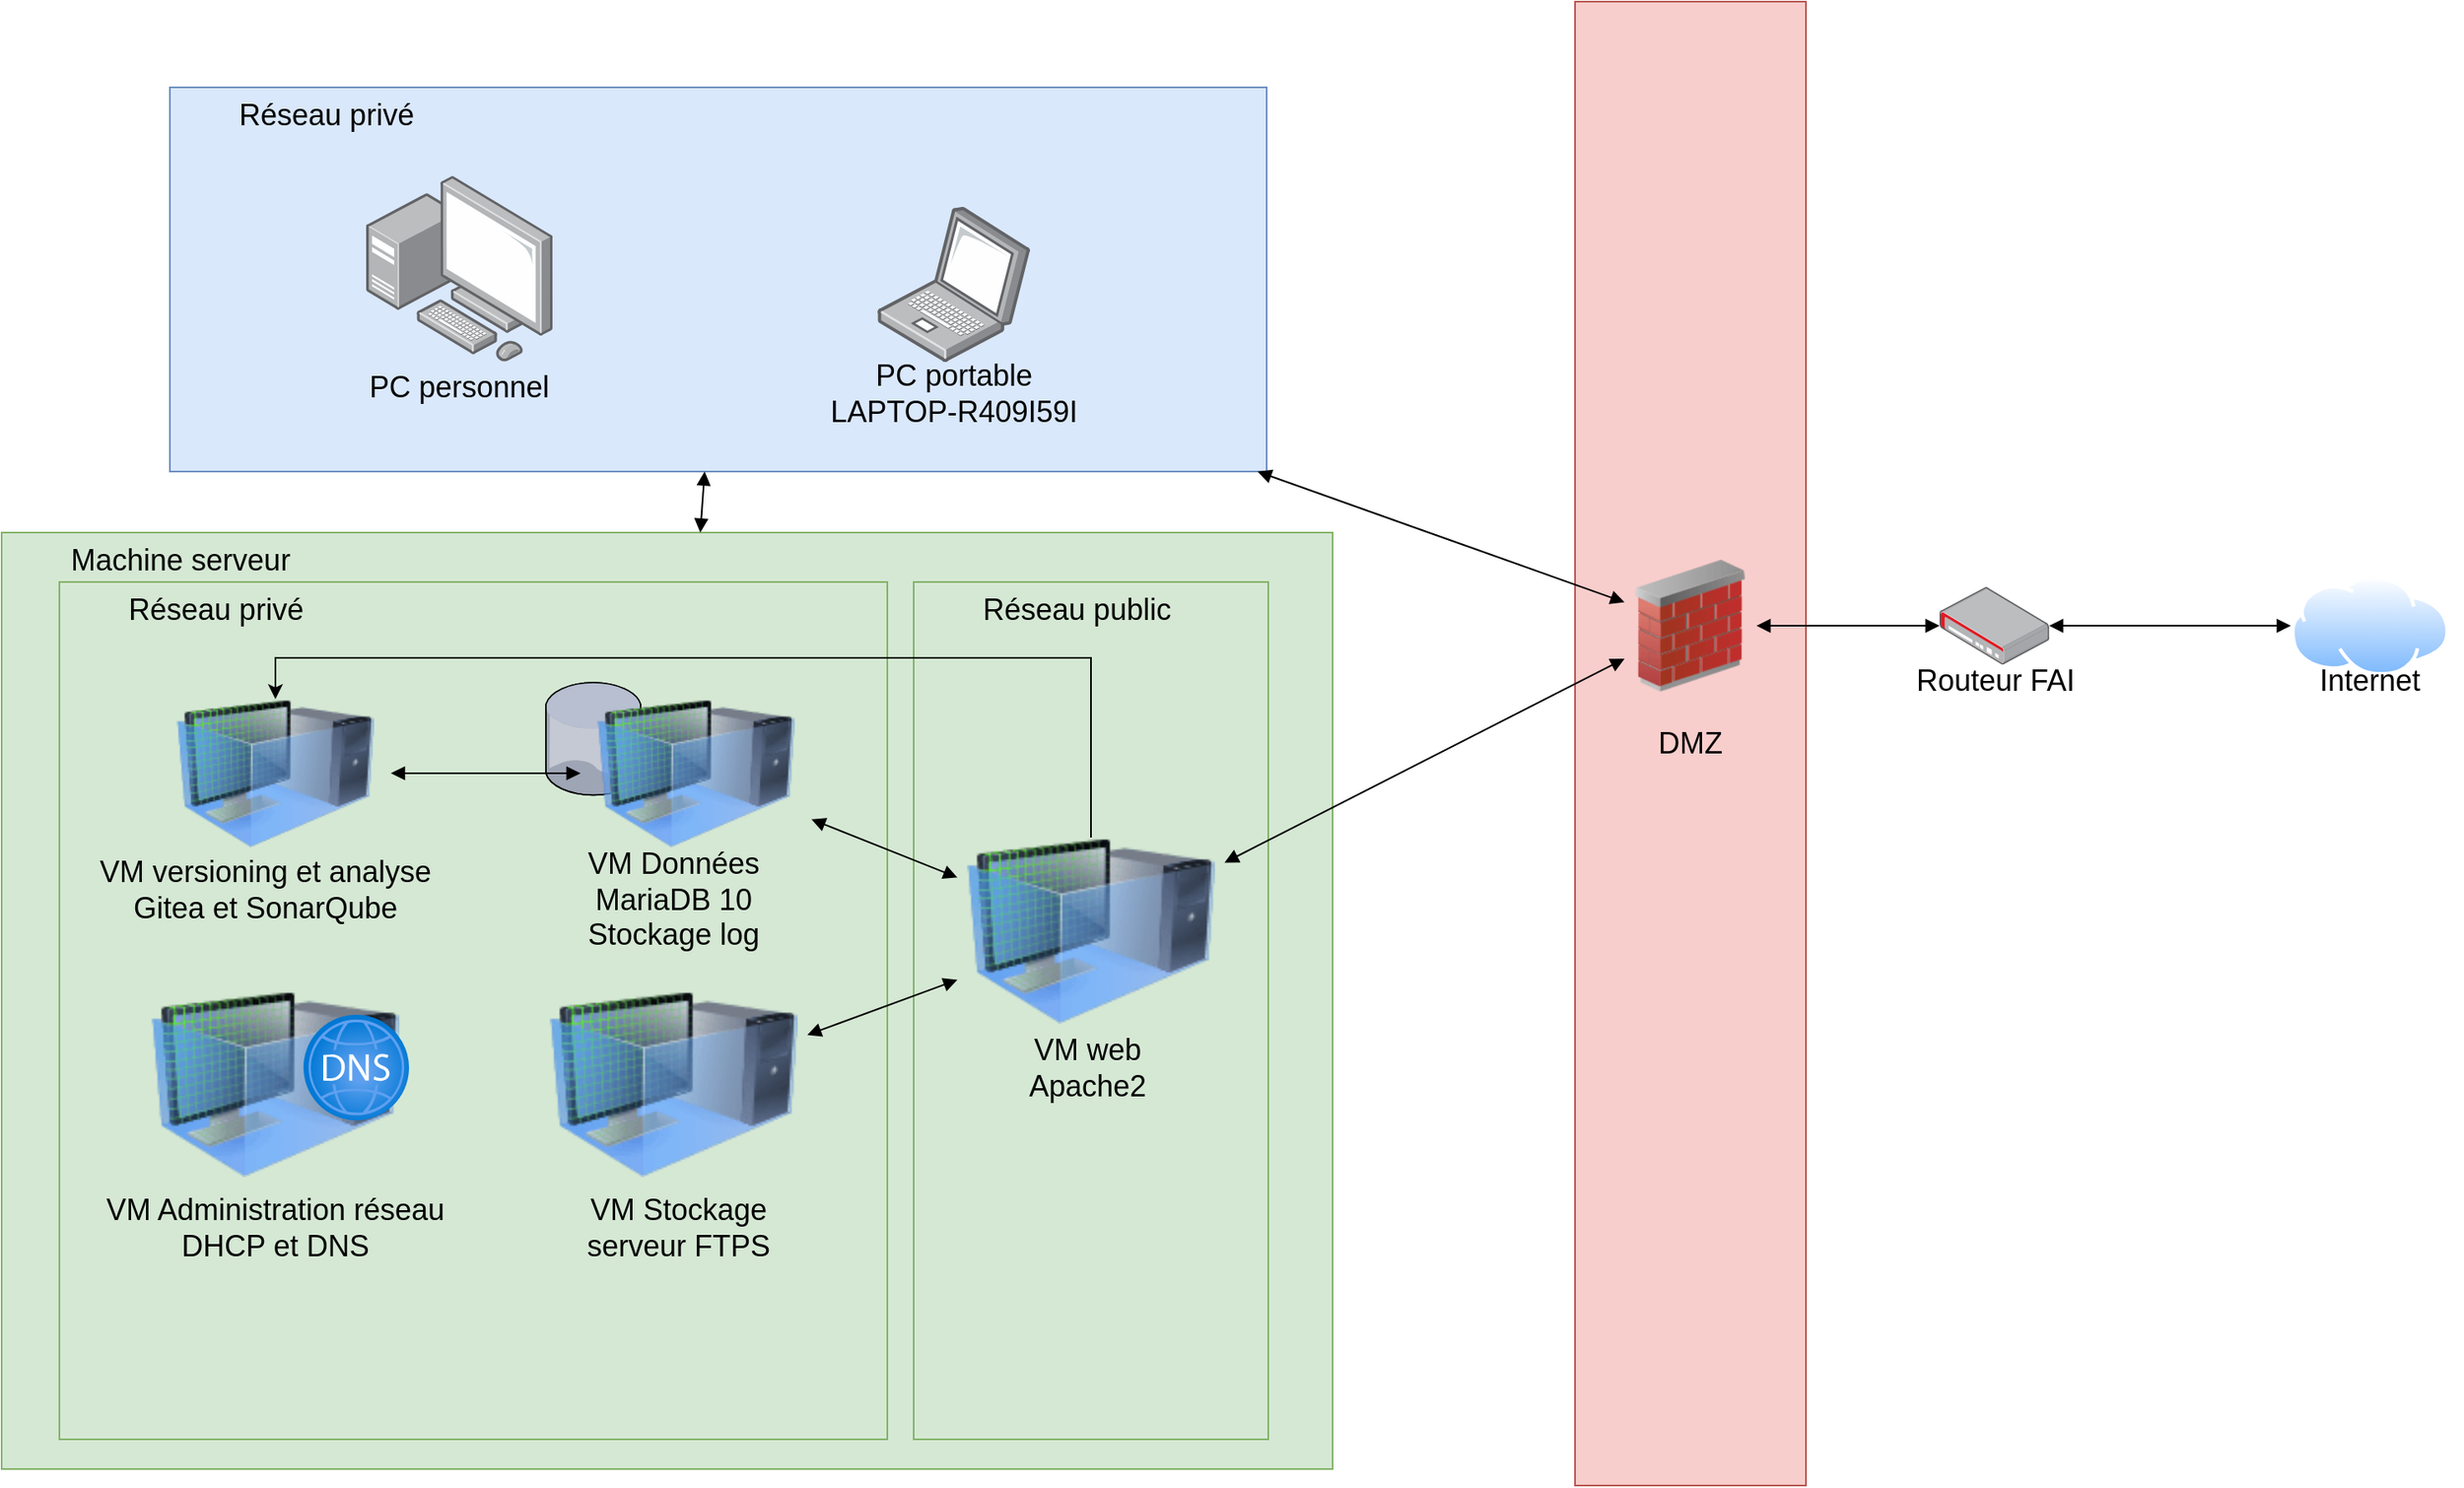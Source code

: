 <mxfile version="20.6.0" type="device"><diagram id="tjf_wEArebXZH2-L2VCF" name="Page-1"><mxGraphModel dx="1833" dy="1090" grid="0" gridSize="10" guides="1" tooltips="1" connect="1" arrows="1" fold="1" page="1" pageScale="1" pageWidth="1600" pageHeight="900" math="0" shadow="0"><root><mxCell id="0"/><mxCell id="1" parent="0"/><mxCell id="OzFGnPOXxP-wBbPv3inC-48" value="&lt;blockquote style=&quot;margin: 0 0 0 40px; border: none; padding: 0px;&quot;&gt;Machine serveur&lt;/blockquote&gt;" style="rounded=0;whiteSpace=wrap;html=1;fontSize=18;align=left;verticalAlign=top;fillColor=#d5e8d4;strokeColor=#82b366;" vertex="1" parent="1"><mxGeometry x="85" y="322" width="807" height="568" as="geometry"/></mxCell><mxCell id="OzFGnPOXxP-wBbPv3inC-25" value="&lt;span style=&quot;white-space: pre;&quot;&gt;&#9;&lt;/span&gt;Réseau privé" style="rounded=0;whiteSpace=wrap;html=1;fontSize=18;align=left;verticalAlign=top;fillColor=#d5e8d4;strokeColor=#82b366;" vertex="1" parent="1"><mxGeometry x="120" y="352" width="502" height="520" as="geometry"/></mxCell><mxCell id="OzFGnPOXxP-wBbPv3inC-35" value="" style="verticalLabelPosition=bottom;sketch=0;aspect=fixed;html=1;verticalAlign=top;strokeColor=none;align=center;outlineConnect=0;shape=mxgraph.citrix.database;fontSize=18;" vertex="1" parent="1"><mxGeometry x="415" y="413" width="58" height="68.23" as="geometry"/></mxCell><mxCell id="OzFGnPOXxP-wBbPv3inC-1" value="" style="points=[];aspect=fixed;html=1;align=center;shadow=0;dashed=0;image;image=img/lib/allied_telesis/security/Router_VPN.svg;" vertex="1" parent="1"><mxGeometry x="1260" y="354.94" width="66.45" height="47.16" as="geometry"/></mxCell><mxCell id="OzFGnPOXxP-wBbPv3inC-2" value="Routeur FAI" style="text;html=1;strokeColor=none;fillColor=none;align=center;verticalAlign=middle;whiteSpace=wrap;rounded=0;fontSize=18;" vertex="1" parent="1"><mxGeometry x="1238" y="397" width="112" height="30" as="geometry"/></mxCell><mxCell id="OzFGnPOXxP-wBbPv3inC-4" value="" style="aspect=fixed;perimeter=ellipsePerimeter;html=1;align=center;shadow=0;dashed=0;spacingTop=3;image;image=img/lib/active_directory/internet_cloud.svg;fontSize=18;" vertex="1" parent="1"><mxGeometry x="1473" y="348.28" width="96" height="60.48" as="geometry"/></mxCell><mxCell id="OzFGnPOXxP-wBbPv3inC-5" value="Internet" style="text;html=1;strokeColor=none;fillColor=none;align=center;verticalAlign=middle;whiteSpace=wrap;rounded=0;fontSize=18;" vertex="1" parent="1"><mxGeometry x="1465" y="397" width="112" height="30" as="geometry"/></mxCell><mxCell id="OzFGnPOXxP-wBbPv3inC-8" value="DMZ" style="rounded=0;whiteSpace=wrap;html=1;fontSize=18;fillColor=#f8cecc;strokeColor=#b85450;" vertex="1" parent="1"><mxGeometry x="1039" width="140" height="900" as="geometry"/></mxCell><mxCell id="OzFGnPOXxP-wBbPv3inC-13" value="&lt;span style=&quot;white-space: pre;&quot;&gt;&#9;&lt;/span&gt;Réseau privé" style="rounded=0;whiteSpace=wrap;html=1;fontSize=18;align=left;verticalAlign=top;fillColor=#dae8fc;strokeColor=#6c8ebf;" vertex="1" parent="1"><mxGeometry x="187" y="52" width="665" height="233" as="geometry"/></mxCell><mxCell id="OzFGnPOXxP-wBbPv3inC-14" value="" style="image;html=1;image=img/lib/clip_art/networking/Firewall_02_128x128.png;fontSize=18;" vertex="1" parent="1"><mxGeometry x="1069" y="338.52" width="80" height="80" as="geometry"/></mxCell><mxCell id="OzFGnPOXxP-wBbPv3inC-17" value="" style="endArrow=block;html=1;startArrow=block;startFill=1;endFill=1;rounded=0;fontSize=18;" edge="1" parent="1" source="OzFGnPOXxP-wBbPv3inC-1" target="OzFGnPOXxP-wBbPv3inC-4"><mxGeometry width="100" height="100" relative="1" as="geometry"><mxPoint x="674" y="502" as="sourcePoint"/><mxPoint x="774" y="402" as="targetPoint"/></mxGeometry></mxCell><mxCell id="OzFGnPOXxP-wBbPv3inC-18" value="" style="endArrow=block;html=1;startArrow=block;startFill=1;endFill=1;rounded=0;fontSize=18;" edge="1" parent="1" source="OzFGnPOXxP-wBbPv3inC-14" target="OzFGnPOXxP-wBbPv3inC-1"><mxGeometry width="100" height="100" relative="1" as="geometry"><mxPoint x="674" y="502" as="sourcePoint"/><mxPoint x="774" y="402" as="targetPoint"/></mxGeometry></mxCell><mxCell id="OzFGnPOXxP-wBbPv3inC-19" value="" style="endArrow=block;html=1;startArrow=block;startFill=1;endFill=1;rounded=0;fontSize=18;" edge="1" parent="1" source="OzFGnPOXxP-wBbPv3inC-13" target="OzFGnPOXxP-wBbPv3inC-14"><mxGeometry width="100" height="100" relative="1" as="geometry"><mxPoint x="674" y="502" as="sourcePoint"/><mxPoint x="774" y="402" as="targetPoint"/></mxGeometry></mxCell><mxCell id="OzFGnPOXxP-wBbPv3inC-20" value="" style="points=[];aspect=fixed;html=1;align=center;shadow=0;dashed=0;image;image=img/lib/allied_telesis/computer_and_terminals/Personal_Computer_with_Server.svg;fontSize=18;" vertex="1" parent="1"><mxGeometry x="306" y="105.5" width="113" height="113" as="geometry"/></mxCell><mxCell id="OzFGnPOXxP-wBbPv3inC-21" value="" style="points=[];aspect=fixed;html=1;align=center;shadow=0;dashed=0;image;image=img/lib/allied_telesis/computer_and_terminals/Laptop.svg;fontSize=18;" vertex="1" parent="1"><mxGeometry x="616" y="124.5" width="92.68" height="94" as="geometry"/></mxCell><mxCell id="OzFGnPOXxP-wBbPv3inC-22" value="PC portable &lt;br&gt;LAPTOP-R409I59I" style="text;html=1;strokeColor=none;fillColor=none;align=center;verticalAlign=middle;whiteSpace=wrap;rounded=0;fontSize=18;" vertex="1" parent="1"><mxGeometry x="578.84" y="222.5" width="167" height="30" as="geometry"/></mxCell><mxCell id="OzFGnPOXxP-wBbPv3inC-23" value="PC personnel" style="text;html=1;strokeColor=none;fillColor=none;align=center;verticalAlign=middle;whiteSpace=wrap;rounded=0;fontSize=18;" vertex="1" parent="1"><mxGeometry x="279.0" y="218.5" width="167" height="30" as="geometry"/></mxCell><mxCell id="OzFGnPOXxP-wBbPv3inC-24" value="&lt;span style=&quot;white-space: pre;&quot;&gt;&#9;&lt;/span&gt;Réseau public" style="rounded=0;whiteSpace=wrap;html=1;fontSize=18;align=left;verticalAlign=top;fillColor=#d5e8d4;strokeColor=#82b366;" vertex="1" parent="1"><mxGeometry x="638" y="352" width="215" height="520" as="geometry"/></mxCell><mxCell id="OzFGnPOXxP-wBbPv3inC-26" value="" style="endArrow=block;html=1;startArrow=block;startFill=1;endFill=1;rounded=0;fontSize=18;" edge="1" parent="1" source="OzFGnPOXxP-wBbPv3inC-13" target="OzFGnPOXxP-wBbPv3inC-48"><mxGeometry width="100" height="100" relative="1" as="geometry"><mxPoint x="856.501" y="295.0" as="sourcePoint"/><mxPoint x="1079" y="374.269" as="targetPoint"/></mxGeometry></mxCell><mxCell id="OzFGnPOXxP-wBbPv3inC-27" value="" style="endArrow=block;html=1;startArrow=block;startFill=1;endFill=1;rounded=0;fontSize=18;" edge="1" parent="1" source="OzFGnPOXxP-wBbPv3inC-28" target="OzFGnPOXxP-wBbPv3inC-32"><mxGeometry width="100" height="100" relative="1" as="geometry"><mxPoint x="856.501" y="295.0" as="sourcePoint"/><mxPoint x="1079" y="374.269" as="targetPoint"/></mxGeometry></mxCell><mxCell id="OzFGnPOXxP-wBbPv3inC-53" style="edgeStyle=orthogonalEdgeStyle;rounded=0;orthogonalLoop=1;jettySize=auto;html=1;exitX=0.5;exitY=0;exitDx=0;exitDy=0;fontSize=18;startArrow=none;startFill=0;" edge="1" parent="1" source="OzFGnPOXxP-wBbPv3inC-28" target="OzFGnPOXxP-wBbPv3inC-36"><mxGeometry relative="1" as="geometry"><Array as="points"><mxPoint x="746" y="398"/><mxPoint x="251" y="398"/></Array></mxGeometry></mxCell><mxCell id="OzFGnPOXxP-wBbPv3inC-28" value="" style="image;html=1;image=img/lib/clip_art/computers/Virtual_Machine_128x128.png;fontSize=18;" vertex="1" parent="1"><mxGeometry x="664.5" y="507" width="162" height="113" as="geometry"/></mxCell><mxCell id="OzFGnPOXxP-wBbPv3inC-30" value="VM web&lt;br&gt;Apache2" style="text;html=1;strokeColor=none;fillColor=none;align=center;verticalAlign=middle;whiteSpace=wrap;rounded=0;fontSize=18;" vertex="1" parent="1"><mxGeometry x="659.5" y="620" width="167" height="53" as="geometry"/></mxCell><mxCell id="OzFGnPOXxP-wBbPv3inC-32" value="" style="image;html=1;image=img/lib/clip_art/computers/Virtual_Machine_128x128.png;fontSize=18;" vertex="1" parent="1"><mxGeometry x="436" y="423" width="140" height="90" as="geometry"/></mxCell><mxCell id="OzFGnPOXxP-wBbPv3inC-34" value="VM Données&lt;br&gt;MariaDB 10 Stockage log" style="text;html=1;strokeColor=none;fillColor=none;align=center;verticalAlign=middle;whiteSpace=wrap;rounded=0;fontSize=18;" vertex="1" parent="1"><mxGeometry x="409" y="507" width="167" height="76" as="geometry"/></mxCell><mxCell id="OzFGnPOXxP-wBbPv3inC-36" value="" style="image;html=1;image=img/lib/clip_art/computers/Virtual_Machine_128x128.png;fontSize=18;" vertex="1" parent="1"><mxGeometry x="181" y="423" width="140" height="90" as="geometry"/></mxCell><mxCell id="OzFGnPOXxP-wBbPv3inC-37" value="VM versioning et analyse&lt;br&gt;Gitea et SonarQube" style="text;html=1;strokeColor=none;fillColor=none;align=center;verticalAlign=middle;whiteSpace=wrap;rounded=0;fontSize=18;" vertex="1" parent="1"><mxGeometry x="133" y="497" width="224" height="83" as="geometry"/></mxCell><mxCell id="OzFGnPOXxP-wBbPv3inC-39" value="" style="endArrow=block;html=1;startArrow=block;startFill=1;endFill=1;rounded=0;fontSize=18;" edge="1" parent="1" source="OzFGnPOXxP-wBbPv3inC-32" target="OzFGnPOXxP-wBbPv3inC-36"><mxGeometry width="100" height="100" relative="1" as="geometry"><mxPoint x="673.5" y="541.066" as="sourcePoint"/><mxPoint x="586" y="506.029" as="targetPoint"/></mxGeometry></mxCell><mxCell id="OzFGnPOXxP-wBbPv3inC-40" value="" style="image;html=1;image=img/lib/clip_art/computers/Virtual_Machine_128x128.png;fontSize=18;" vertex="1" parent="1"><mxGeometry x="411.5" y="600" width="162" height="113" as="geometry"/></mxCell><mxCell id="OzFGnPOXxP-wBbPv3inC-41" value="VM Stockage&lt;br&gt;serveur FTPS" style="text;html=1;strokeColor=none;fillColor=none;align=center;verticalAlign=middle;whiteSpace=wrap;rounded=0;fontSize=18;" vertex="1" parent="1"><mxGeometry x="411.84" y="717" width="167" height="53" as="geometry"/></mxCell><mxCell id="OzFGnPOXxP-wBbPv3inC-42" value="" style="endArrow=block;html=1;startArrow=block;startFill=1;endFill=1;rounded=0;fontSize=18;" edge="1" parent="1" source="OzFGnPOXxP-wBbPv3inC-28" target="OzFGnPOXxP-wBbPv3inC-40"><mxGeometry width="100" height="100" relative="1" as="geometry"><mxPoint x="673.5" y="541.066" as="sourcePoint"/><mxPoint x="586" y="506.029" as="targetPoint"/></mxGeometry></mxCell><mxCell id="OzFGnPOXxP-wBbPv3inC-44" value="" style="endArrow=block;html=1;startArrow=block;startFill=1;endFill=1;rounded=0;fontSize=18;exitX=0;exitY=0.75;exitDx=0;exitDy=0;" edge="1" parent="1" source="OzFGnPOXxP-wBbPv3inC-14" target="OzFGnPOXxP-wBbPv3inC-28"><mxGeometry width="100" height="100" relative="1" as="geometry"><mxPoint x="683.5" y="551.066" as="sourcePoint"/><mxPoint x="596" y="516.029" as="targetPoint"/></mxGeometry></mxCell><mxCell id="OzFGnPOXxP-wBbPv3inC-47" value="" style="image;html=1;image=img/lib/clip_art/computers/Virtual_Machine_128x128.png;fontSize=18;" vertex="1" parent="1"><mxGeometry x="170" y="600" width="162" height="113" as="geometry"/></mxCell><mxCell id="OzFGnPOXxP-wBbPv3inC-49" value="VM Administration réseau&lt;br&gt;DHCP et DNS" style="text;html=1;strokeColor=none;fillColor=none;align=center;verticalAlign=middle;whiteSpace=wrap;rounded=0;fontSize=18;" vertex="1" parent="1"><mxGeometry x="136" y="717" width="230" height="53" as="geometry"/></mxCell><mxCell id="OzFGnPOXxP-wBbPv3inC-50" value="" style="aspect=fixed;html=1;points=[];align=center;image;fontSize=12;image=img/lib/azure2/networking/DNS_Zones.svg;fillColor=none;" vertex="1" parent="1"><mxGeometry x="268" y="614.5" width="64" height="64" as="geometry"/></mxCell></root></mxGraphModel></diagram></mxfile>